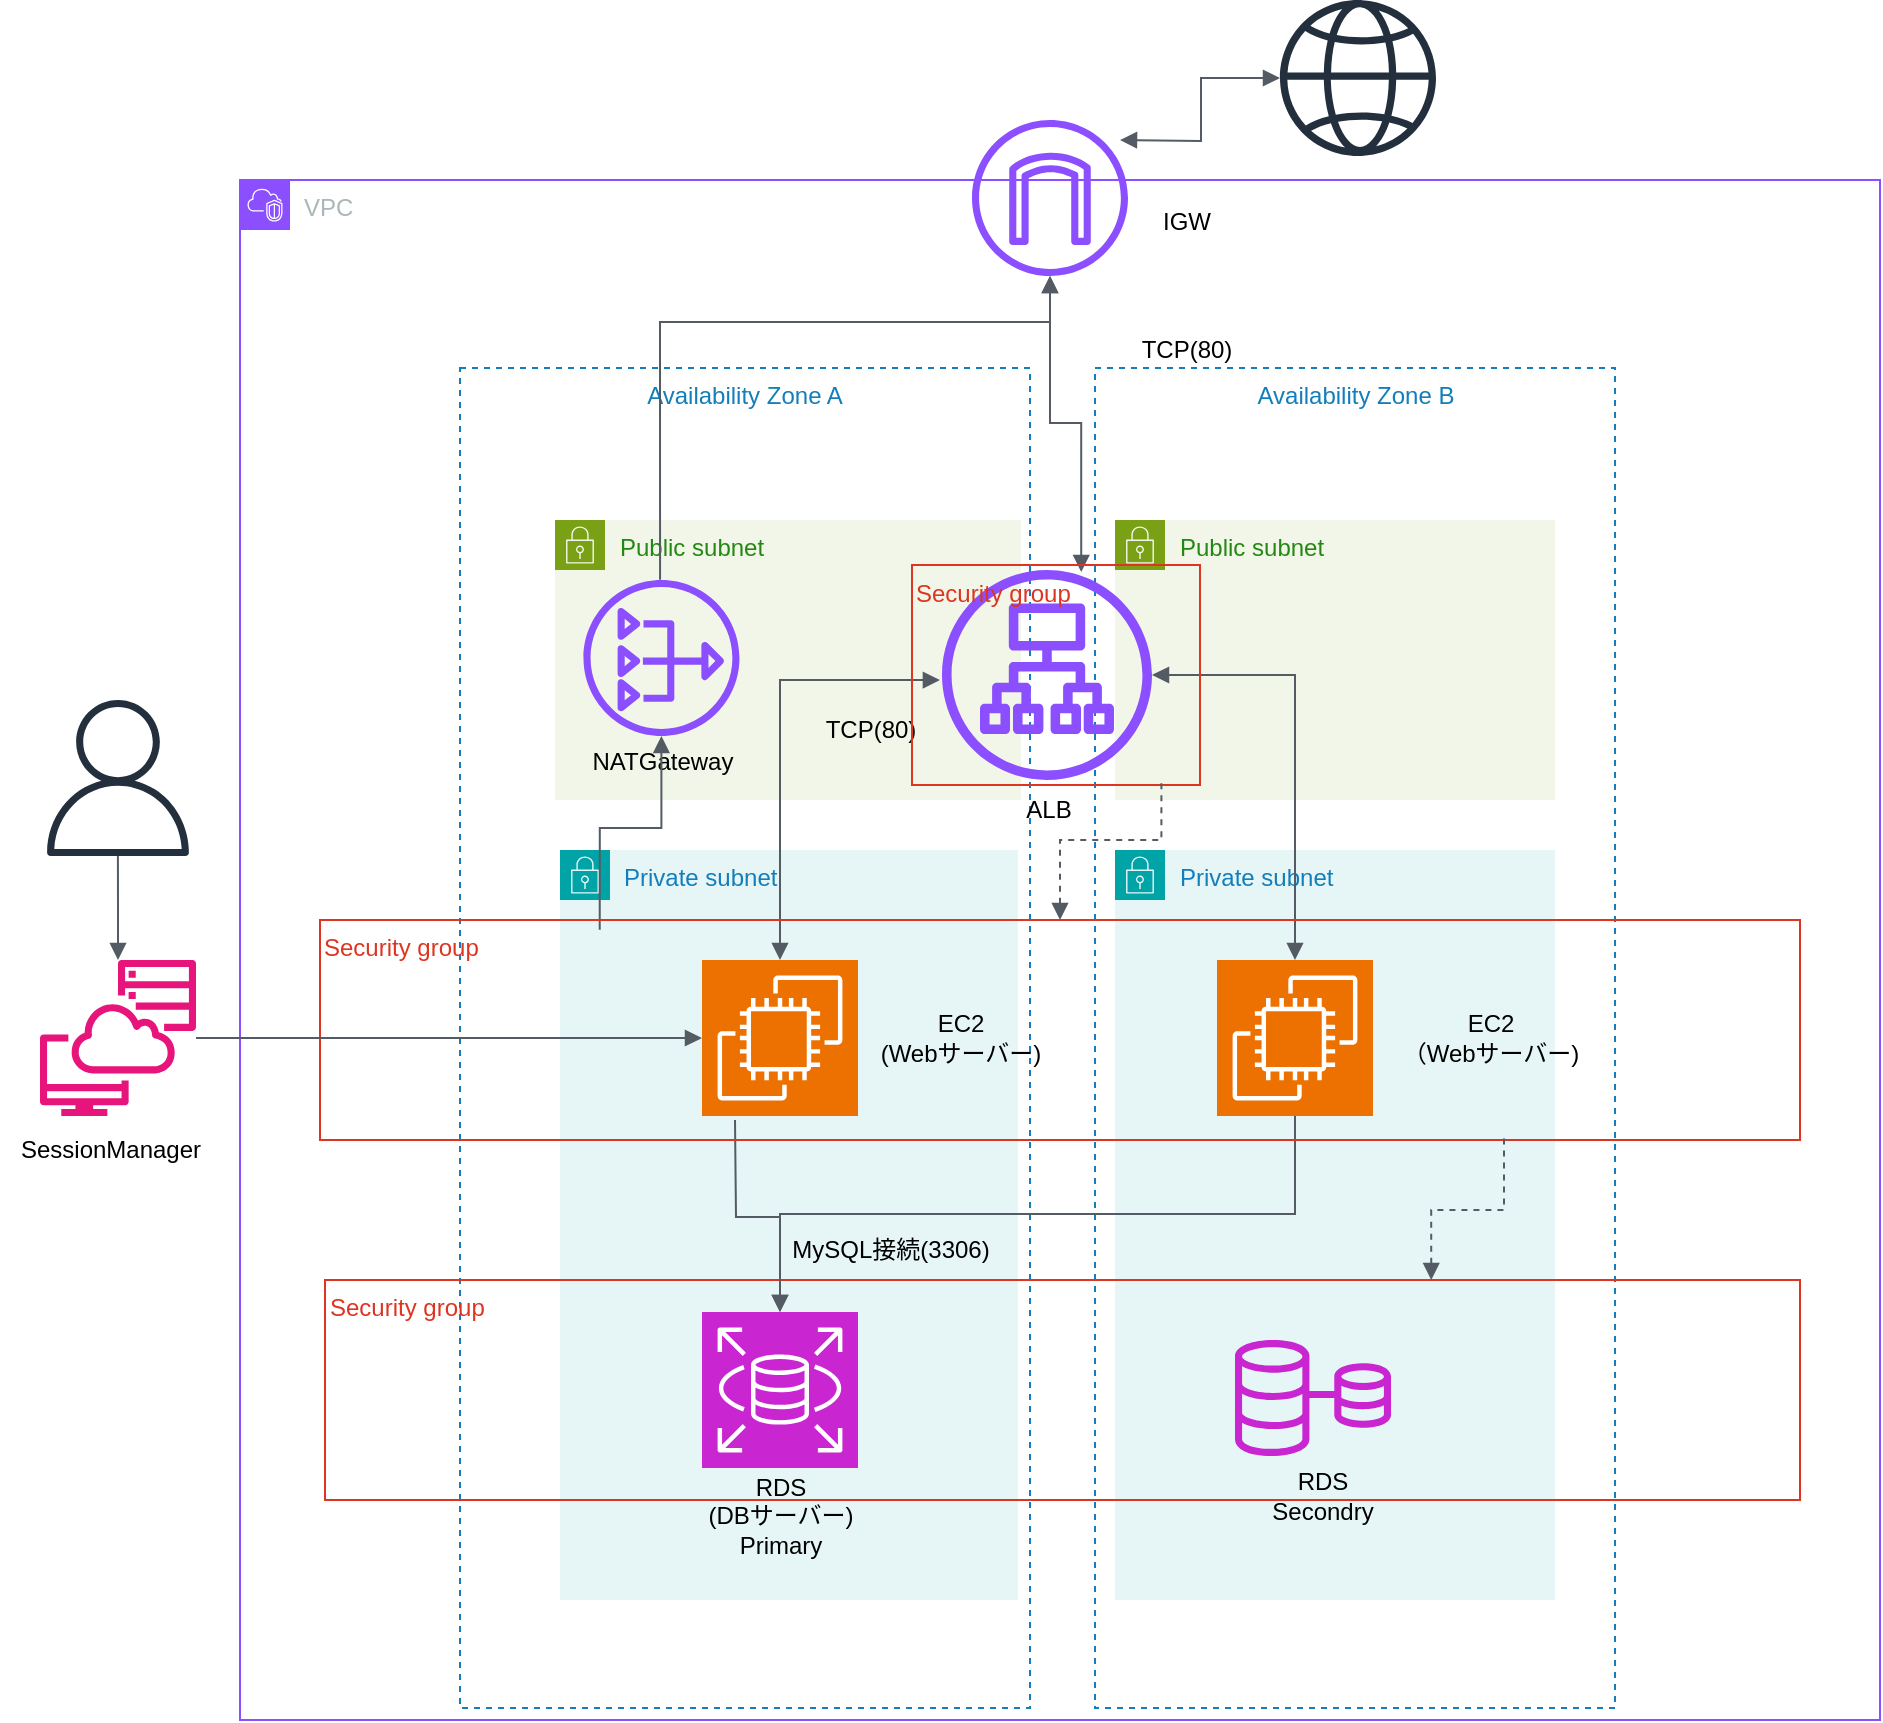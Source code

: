 <mxfile version="27.2.0">
  <diagram name="ページ1" id="FiQnVPQa6T2N7QRig4OJ">
    <mxGraphModel dx="778" dy="460" grid="1" gridSize="10" guides="1" tooltips="1" connect="1" arrows="1" fold="1" page="1" pageScale="1" pageWidth="827" pageHeight="1169" math="0" shadow="0">
      <root>
        <mxCell id="0" />
        <mxCell id="1" parent="0" />
        <mxCell id="2WYETrFZMewgr2t7RXNC-1" value="VPC" style="points=[[0,0],[0.25,0],[0.5,0],[0.75,0],[1,0],[1,0.25],[1,0.5],[1,0.75],[1,1],[0.75,1],[0.5,1],[0.25,1],[0,1],[0,0.75],[0,0.5],[0,0.25]];outlineConnect=0;gradientColor=none;html=1;whiteSpace=wrap;fontSize=12;fontStyle=0;container=1;pointerEvents=0;collapsible=0;recursiveResize=0;shape=mxgraph.aws4.group;grIcon=mxgraph.aws4.group_vpc2;strokeColor=#8C4FFF;fillColor=none;verticalAlign=top;align=left;spacingLeft=30;fontColor=#AAB7B8;dashed=0;" vertex="1" parent="1">
          <mxGeometry x="280" y="100" width="820" height="770" as="geometry" />
        </mxCell>
        <mxCell id="2WYETrFZMewgr2t7RXNC-6" value="Availability Zone B" style="fillColor=none;strokeColor=#147EBA;dashed=1;verticalAlign=top;fontStyle=0;fontColor=#147EBA;whiteSpace=wrap;html=1;" vertex="1" parent="2WYETrFZMewgr2t7RXNC-1">
          <mxGeometry x="427.5" y="94" width="260" height="670" as="geometry" />
        </mxCell>
        <mxCell id="2WYETrFZMewgr2t7RXNC-2" value="Private subnet" style="points=[[0,0],[0.25,0],[0.5,0],[0.75,0],[1,0],[1,0.25],[1,0.5],[1,0.75],[1,1],[0.75,1],[0.5,1],[0.25,1],[0,1],[0,0.75],[0,0.5],[0,0.25]];outlineConnect=0;gradientColor=none;html=1;whiteSpace=wrap;fontSize=12;fontStyle=0;container=1;pointerEvents=0;collapsible=0;recursiveResize=0;shape=mxgraph.aws4.group;grIcon=mxgraph.aws4.group_security_group;grStroke=0;strokeColor=#00A4A6;fillColor=#E6F6F7;verticalAlign=top;align=left;spacingLeft=30;fontColor=#147EBA;dashed=0;" vertex="1" parent="2WYETrFZMewgr2t7RXNC-1">
          <mxGeometry x="437.5" y="335" width="220" height="375" as="geometry" />
        </mxCell>
        <mxCell id="2WYETrFZMewgr2t7RXNC-4" value="" style="sketch=0;points=[[0,0,0],[0.25,0,0],[0.5,0,0],[0.75,0,0],[1,0,0],[0,1,0],[0.25,1,0],[0.5,1,0],[0.75,1,0],[1,1,0],[0,0.25,0],[0,0.5,0],[0,0.75,0],[1,0.25,0],[1,0.5,0],[1,0.75,0]];outlineConnect=0;fontColor=#232F3E;fillColor=#ED7100;strokeColor=#ffffff;dashed=0;verticalLabelPosition=bottom;verticalAlign=top;align=center;html=1;fontSize=12;fontStyle=0;aspect=fixed;shape=mxgraph.aws4.resourceIcon;resIcon=mxgraph.aws4.ec2;" vertex="1" parent="2WYETrFZMewgr2t7RXNC-2">
          <mxGeometry x="51" y="55" width="78" height="78" as="geometry" />
        </mxCell>
        <mxCell id="2WYETrFZMewgr2t7RXNC-7" value="IGW" style="text;html=1;align=center;verticalAlign=middle;resizable=0;points=[];autosize=1;strokeColor=none;fillColor=none;" vertex="1" parent="2WYETrFZMewgr2t7RXNC-1">
          <mxGeometry x="447.5" y="6" width="50" height="30" as="geometry" />
        </mxCell>
        <mxCell id="2WYETrFZMewgr2t7RXNC-8" value="Public subnet" style="points=[[0,0],[0.25,0],[0.5,0],[0.75,0],[1,0],[1,0.25],[1,0.5],[1,0.75],[1,1],[0.75,1],[0.5,1],[0.25,1],[0,1],[0,0.75],[0,0.5],[0,0.25]];outlineConnect=0;gradientColor=none;html=1;whiteSpace=wrap;fontSize=12;fontStyle=0;container=1;pointerEvents=0;collapsible=0;recursiveResize=0;shape=mxgraph.aws4.group;grIcon=mxgraph.aws4.group_security_group;grStroke=0;strokeColor=#7AA116;fillColor=#F2F6E8;verticalAlign=top;align=left;spacingLeft=30;fontColor=#248814;dashed=0;" vertex="1" parent="2WYETrFZMewgr2t7RXNC-1">
          <mxGeometry x="157.5" y="170" width="233" height="140" as="geometry" />
        </mxCell>
        <mxCell id="2WYETrFZMewgr2t7RXNC-9" value="Availability Zone A" style="fillColor=none;strokeColor=#147EBA;dashed=1;verticalAlign=top;fontStyle=0;fontColor=#147EBA;whiteSpace=wrap;html=1;" vertex="1" parent="2WYETrFZMewgr2t7RXNC-8">
          <mxGeometry x="-47.5" y="-76" width="285" height="670" as="geometry" />
        </mxCell>
        <mxCell id="2WYETrFZMewgr2t7RXNC-10" value="NATGateway" style="text;html=1;align=center;verticalAlign=middle;resizable=0;points=[];autosize=1;strokeColor=none;fillColor=none;" vertex="1" parent="2WYETrFZMewgr2t7RXNC-8">
          <mxGeometry x="8.24" y="105.85" width="90" height="30" as="geometry" />
        </mxCell>
        <mxCell id="2WYETrFZMewgr2t7RXNC-11" value="" style="sketch=0;outlineConnect=0;fontColor=#232F3E;gradientColor=none;fillColor=#8C4FFF;strokeColor=none;dashed=0;verticalLabelPosition=bottom;verticalAlign=top;align=center;html=1;fontSize=12;fontStyle=0;aspect=fixed;pointerEvents=1;shape=mxgraph.aws4.nat_gateway;" vertex="1" parent="2WYETrFZMewgr2t7RXNC-8">
          <mxGeometry x="14.24" y="30" width="78" height="78" as="geometry" />
        </mxCell>
        <mxCell id="2WYETrFZMewgr2t7RXNC-12" value="TCP(80)" style="text;html=1;align=center;verticalAlign=middle;resizable=0;points=[];autosize=1;strokeColor=none;fillColor=none;" vertex="1" parent="2WYETrFZMewgr2t7RXNC-8">
          <mxGeometry x="122.5" y="90" width="70" height="30" as="geometry" />
        </mxCell>
        <mxCell id="2WYETrFZMewgr2t7RXNC-13" value="Private subnet" style="points=[[0,0],[0.25,0],[0.5,0],[0.75,0],[1,0],[1,0.25],[1,0.5],[1,0.75],[1,1],[0.75,1],[0.5,1],[0.25,1],[0,1],[0,0.75],[0,0.5],[0,0.25]];outlineConnect=0;gradientColor=none;html=1;whiteSpace=wrap;fontSize=12;fontStyle=0;container=1;pointerEvents=0;collapsible=0;recursiveResize=0;shape=mxgraph.aws4.group;grIcon=mxgraph.aws4.group_security_group;grStroke=0;strokeColor=#00A4A6;fillColor=#E6F6F7;verticalAlign=top;align=left;spacingLeft=30;fontColor=#147EBA;dashed=0;" vertex="1" parent="2WYETrFZMewgr2t7RXNC-1">
          <mxGeometry x="160" y="335" width="229" height="375" as="geometry" />
        </mxCell>
        <mxCell id="2WYETrFZMewgr2t7RXNC-18" value="Security group" style="fillColor=none;strokeColor=#DD3522;verticalAlign=top;fontStyle=0;fontColor=#DD3522;whiteSpace=wrap;html=1;align=left;" vertex="1" parent="2WYETrFZMewgr2t7RXNC-13">
          <mxGeometry x="-117.5" y="215" width="737.5" height="110" as="geometry" />
        </mxCell>
        <mxCell id="2WYETrFZMewgr2t7RXNC-14" value="" style="sketch=0;points=[[0,0,0],[0.25,0,0],[0.5,0,0],[0.75,0,0],[1,0,0],[0,1,0],[0.25,1,0],[0.5,1,0],[0.75,1,0],[1,1,0],[0,0.25,0],[0,0.5,0],[0,0.75,0],[1,0.25,0],[1,0.5,0],[1,0.75,0]];outlineConnect=0;fontColor=#232F3E;fillColor=#ED7100;strokeColor=#ffffff;dashed=0;verticalLabelPosition=bottom;verticalAlign=top;align=center;html=1;fontSize=12;fontStyle=0;aspect=fixed;shape=mxgraph.aws4.resourceIcon;resIcon=mxgraph.aws4.ec2;" vertex="1" parent="2WYETrFZMewgr2t7RXNC-13">
          <mxGeometry x="71" y="55" width="78" height="78" as="geometry" />
        </mxCell>
        <mxCell id="2WYETrFZMewgr2t7RXNC-15" value="" style="sketch=0;points=[[0,0,0],[0.25,0,0],[0.5,0,0],[0.75,0,0],[1,0,0],[0,1,0],[0.25,1,0],[0.5,1,0],[0.75,1,0],[1,1,0],[0,0.25,0],[0,0.5,0],[0,0.75,0],[1,0.25,0],[1,0.5,0],[1,0.75,0]];outlineConnect=0;fontColor=#232F3E;fillColor=#C925D1;strokeColor=#ffffff;dashed=0;verticalLabelPosition=bottom;verticalAlign=top;align=center;html=1;fontSize=12;fontStyle=0;aspect=fixed;shape=mxgraph.aws4.resourceIcon;resIcon=mxgraph.aws4.rds;" vertex="1" parent="2WYETrFZMewgr2t7RXNC-13">
          <mxGeometry x="71" y="231" width="78" height="78" as="geometry" />
        </mxCell>
        <mxCell id="2WYETrFZMewgr2t7RXNC-16" value="RDS&lt;div&gt;(DBサーバー)&lt;/div&gt;&lt;div&gt;Primary&lt;/div&gt;" style="text;html=1;align=center;verticalAlign=middle;resizable=0;points=[];autosize=1;strokeColor=none;fillColor=none;" vertex="1" parent="2WYETrFZMewgr2t7RXNC-13">
          <mxGeometry x="60" y="303" width="100" height="60" as="geometry" />
        </mxCell>
        <mxCell id="2WYETrFZMewgr2t7RXNC-17" value="MySQL接続(3306)" style="text;html=1;align=center;verticalAlign=middle;resizable=0;points=[];autosize=1;strokeColor=none;fillColor=none;" vertex="1" parent="2WYETrFZMewgr2t7RXNC-13">
          <mxGeometry x="105" y="185" width="120" height="30" as="geometry" />
        </mxCell>
        <mxCell id="2WYETrFZMewgr2t7RXNC-19" value="Public subnet" style="points=[[0,0],[0.25,0],[0.5,0],[0.75,0],[1,0],[1,0.25],[1,0.5],[1,0.75],[1,1],[0.75,1],[0.5,1],[0.25,1],[0,1],[0,0.75],[0,0.5],[0,0.25]];outlineConnect=0;gradientColor=none;html=1;whiteSpace=wrap;fontSize=12;fontStyle=0;container=1;pointerEvents=0;collapsible=0;recursiveResize=0;shape=mxgraph.aws4.group;grIcon=mxgraph.aws4.group_security_group;grStroke=0;strokeColor=#7AA116;fillColor=#F2F6E8;verticalAlign=top;align=left;spacingLeft=30;fontColor=#248814;dashed=0;" vertex="1" parent="2WYETrFZMewgr2t7RXNC-1">
          <mxGeometry x="437.5" y="170" width="220" height="140" as="geometry" />
        </mxCell>
        <mxCell id="2WYETrFZMewgr2t7RXNC-20" value="" style="sketch=0;outlineConnect=0;fontColor=#232F3E;gradientColor=none;fillColor=#8C4FFF;strokeColor=none;dashed=0;verticalLabelPosition=bottom;verticalAlign=top;align=center;html=1;fontSize=12;fontStyle=0;aspect=fixed;pointerEvents=1;shape=mxgraph.aws4.application_load_balancer;" vertex="1" parent="2WYETrFZMewgr2t7RXNC-1">
          <mxGeometry x="351" y="195" width="105" height="105" as="geometry" />
        </mxCell>
        <mxCell id="2WYETrFZMewgr2t7RXNC-21" value="" style="edgeStyle=orthogonalEdgeStyle;html=1;endArrow=none;elbow=vertical;startArrow=block;startFill=1;strokeColor=#545B64;rounded=0;entryX=0.5;entryY=1;entryDx=0;entryDy=0;entryPerimeter=0;exitX=0.5;exitY=0;exitDx=0;exitDy=0;exitPerimeter=0;" edge="1" parent="2WYETrFZMewgr2t7RXNC-1" source="2WYETrFZMewgr2t7RXNC-15" target="2WYETrFZMewgr2t7RXNC-4">
          <mxGeometry width="100" relative="1" as="geometry">
            <mxPoint x="247.5" y="500" as="sourcePoint" />
            <mxPoint x="687.5" y="420" as="targetPoint" />
          </mxGeometry>
        </mxCell>
        <mxCell id="2WYETrFZMewgr2t7RXNC-22" value="ALB" style="text;html=1;align=center;verticalAlign=middle;resizable=0;points=[];autosize=1;strokeColor=none;fillColor=none;" vertex="1" parent="2WYETrFZMewgr2t7RXNC-1">
          <mxGeometry x="379" y="300" width="50" height="30" as="geometry" />
        </mxCell>
        <mxCell id="2WYETrFZMewgr2t7RXNC-23" value="EC2&lt;div&gt;（Webサーバー)&lt;/div&gt;" style="text;html=1;align=center;verticalAlign=middle;resizable=0;points=[];autosize=1;strokeColor=none;fillColor=none;" vertex="1" parent="2WYETrFZMewgr2t7RXNC-1">
          <mxGeometry x="570" y="409" width="110" height="40" as="geometry" />
        </mxCell>
        <mxCell id="2WYETrFZMewgr2t7RXNC-24" value="" style="edgeStyle=orthogonalEdgeStyle;html=1;endArrow=none;elbow=vertical;startArrow=block;startFill=1;strokeColor=#545B64;rounded=0;exitX=0.5;exitY=0;exitDx=0;exitDy=0;exitPerimeter=0;" edge="1" parent="2WYETrFZMewgr2t7RXNC-1" source="2WYETrFZMewgr2t7RXNC-15">
          <mxGeometry width="100" relative="1" as="geometry">
            <mxPoint x="587.5" y="420" as="sourcePoint" />
            <mxPoint x="247.5" y="470" as="targetPoint" />
          </mxGeometry>
        </mxCell>
        <mxCell id="2WYETrFZMewgr2t7RXNC-25" value="" style="edgeStyle=orthogonalEdgeStyle;html=1;endArrow=block;elbow=vertical;startArrow=none;endFill=1;strokeColor=#545B64;rounded=0;exitX=0.189;exitY=0.044;exitDx=0;exitDy=0;exitPerimeter=0;" edge="1" parent="2WYETrFZMewgr2t7RXNC-1" source="2WYETrFZMewgr2t7RXNC-33" target="2WYETrFZMewgr2t7RXNC-11">
          <mxGeometry width="100" relative="1" as="geometry">
            <mxPoint x="220" y="330" as="sourcePoint" />
            <mxPoint x="390" y="360" as="targetPoint" />
          </mxGeometry>
        </mxCell>
        <mxCell id="2WYETrFZMewgr2t7RXNC-26" value="" style="edgeStyle=orthogonalEdgeStyle;html=1;endArrow=block;elbow=vertical;startArrow=block;startFill=1;endFill=1;strokeColor=#545B64;rounded=0;entryX=-0.01;entryY=0.524;entryDx=0;entryDy=0;entryPerimeter=0;exitX=0.5;exitY=0;exitDx=0;exitDy=0;exitPerimeter=0;" edge="1" parent="2WYETrFZMewgr2t7RXNC-1" source="2WYETrFZMewgr2t7RXNC-14" target="2WYETrFZMewgr2t7RXNC-20">
          <mxGeometry width="100" relative="1" as="geometry">
            <mxPoint x="290" y="330" as="sourcePoint" />
            <mxPoint x="390" y="330" as="targetPoint" />
          </mxGeometry>
        </mxCell>
        <mxCell id="2WYETrFZMewgr2t7RXNC-27" value="" style="edgeStyle=orthogonalEdgeStyle;html=1;endArrow=block;elbow=vertical;startArrow=block;startFill=1;endFill=1;strokeColor=#545B64;rounded=0;entryX=0.5;entryY=0;entryDx=0;entryDy=0;entryPerimeter=0;" edge="1" parent="2WYETrFZMewgr2t7RXNC-1" source="2WYETrFZMewgr2t7RXNC-20" target="2WYETrFZMewgr2t7RXNC-4">
          <mxGeometry width="100" relative="1" as="geometry">
            <mxPoint x="290" y="330" as="sourcePoint" />
            <mxPoint x="390" y="330" as="targetPoint" />
          </mxGeometry>
        </mxCell>
        <mxCell id="2WYETrFZMewgr2t7RXNC-28" value="TCP(80)" style="text;html=1;align=center;verticalAlign=middle;resizable=0;points=[];autosize=1;strokeColor=none;fillColor=none;" vertex="1" parent="2WYETrFZMewgr2t7RXNC-1">
          <mxGeometry x="437.5" y="70" width="70" height="30" as="geometry" />
        </mxCell>
        <mxCell id="2WYETrFZMewgr2t7RXNC-29" value="" style="sketch=0;outlineConnect=0;fontColor=#232F3E;gradientColor=none;fillColor=#8C4FFF;strokeColor=none;dashed=0;verticalLabelPosition=bottom;verticalAlign=top;align=center;html=1;fontSize=12;fontStyle=0;aspect=fixed;pointerEvents=1;shape=mxgraph.aws4.internet_gateway;" vertex="1" parent="2WYETrFZMewgr2t7RXNC-1">
          <mxGeometry x="366" y="-30" width="78" height="78" as="geometry" />
        </mxCell>
        <mxCell id="2WYETrFZMewgr2t7RXNC-30" value="" style="edgeStyle=orthogonalEdgeStyle;html=1;endArrow=block;elbow=vertical;startArrow=none;endFill=1;strokeColor=#545B64;rounded=0;exitX=0.351;exitY=0.158;exitDx=0;exitDy=0;exitPerimeter=0;" edge="1" parent="2WYETrFZMewgr2t7RXNC-1" source="2WYETrFZMewgr2t7RXNC-9" target="2WYETrFZMewgr2t7RXNC-29">
          <mxGeometry width="100" relative="1" as="geometry">
            <mxPoint x="290" y="270" as="sourcePoint" />
            <mxPoint x="210" y="80" as="targetPoint" />
            <Array as="points" />
          </mxGeometry>
        </mxCell>
        <mxCell id="2WYETrFZMewgr2t7RXNC-31" value="" style="edgeStyle=orthogonalEdgeStyle;html=1;endArrow=block;elbow=vertical;startArrow=block;startFill=1;endFill=1;strokeColor=#545B64;rounded=0;entryX=0.663;entryY=0.01;entryDx=0;entryDy=0;entryPerimeter=0;" edge="1" parent="2WYETrFZMewgr2t7RXNC-1" source="2WYETrFZMewgr2t7RXNC-29" target="2WYETrFZMewgr2t7RXNC-20">
          <mxGeometry width="100" relative="1" as="geometry">
            <mxPoint x="400" y="70" as="sourcePoint" />
            <mxPoint x="460" y="170" as="targetPoint" />
          </mxGeometry>
        </mxCell>
        <mxCell id="2WYETrFZMewgr2t7RXNC-32" value="EC2&lt;div&gt;(Webサーバー)&lt;/div&gt;" style="text;html=1;align=center;verticalAlign=middle;resizable=0;points=[];autosize=1;strokeColor=none;fillColor=none;" vertex="1" parent="2WYETrFZMewgr2t7RXNC-1">
          <mxGeometry x="310" y="409" width="100" height="40" as="geometry" />
        </mxCell>
        <mxCell id="2WYETrFZMewgr2t7RXNC-33" value="Security group" style="fillColor=none;strokeColor=#DD3522;verticalAlign=top;fontStyle=0;fontColor=#DD3522;whiteSpace=wrap;html=1;align=left;" vertex="1" parent="2WYETrFZMewgr2t7RXNC-1">
          <mxGeometry x="40" y="370" width="740" height="110" as="geometry" />
        </mxCell>
        <mxCell id="2WYETrFZMewgr2t7RXNC-34" value="Security group" style="fillColor=none;strokeColor=#DD3522;verticalAlign=top;fontStyle=0;fontColor=#DD3522;whiteSpace=wrap;html=1;align=left;" vertex="1" parent="2WYETrFZMewgr2t7RXNC-1">
          <mxGeometry x="336" y="192.5" width="144" height="110" as="geometry" />
        </mxCell>
        <mxCell id="2WYETrFZMewgr2t7RXNC-35" value="" style="edgeStyle=orthogonalEdgeStyle;html=1;endArrow=none;elbow=vertical;startArrow=block;startFill=1;strokeColor=#545B64;rounded=0;entryX=0.866;entryY=0.989;entryDx=0;entryDy=0;entryPerimeter=0;shape=filledEdge;dashed=1;" edge="1" parent="2WYETrFZMewgr2t7RXNC-1" source="2WYETrFZMewgr2t7RXNC-33" target="2WYETrFZMewgr2t7RXNC-34">
          <mxGeometry width="100" relative="1" as="geometry">
            <mxPoint x="350" y="360" as="sourcePoint" />
            <mxPoint x="450" y="360" as="targetPoint" />
            <Array as="points">
              <mxPoint x="410" y="330" />
              <mxPoint x="461" y="330" />
            </Array>
          </mxGeometry>
        </mxCell>
        <mxCell id="2WYETrFZMewgr2t7RXNC-36" value="" style="edgeStyle=orthogonalEdgeStyle;html=1;endArrow=none;elbow=vertical;startArrow=block;startFill=1;strokeColor=#545B64;rounded=0;exitX=0.75;exitY=0;exitDx=0;exitDy=0;entryX=0.8;entryY=0.976;entryDx=0;entryDy=0;entryPerimeter=0;dashed=1;" edge="1" parent="2WYETrFZMewgr2t7RXNC-1" source="2WYETrFZMewgr2t7RXNC-18" target="2WYETrFZMewgr2t7RXNC-33">
          <mxGeometry width="100" relative="1" as="geometry">
            <mxPoint x="350" y="460" as="sourcePoint" />
            <mxPoint x="450" y="460" as="targetPoint" />
          </mxGeometry>
        </mxCell>
        <mxCell id="2WYETrFZMewgr2t7RXNC-3" value="" style="sketch=0;outlineConnect=0;fontColor=#232F3E;gradientColor=none;fillColor=#C925D1;strokeColor=none;dashed=0;verticalLabelPosition=bottom;verticalAlign=top;align=center;html=1;fontSize=12;fontStyle=0;aspect=fixed;pointerEvents=1;shape=mxgraph.aws4.rds_multi_az;" vertex="1" parent="2WYETrFZMewgr2t7RXNC-1">
          <mxGeometry x="497.5" y="580" width="78" height="58" as="geometry" />
        </mxCell>
        <mxCell id="2WYETrFZMewgr2t7RXNC-5" value="RDS&lt;div&gt;Secondry&lt;/div&gt;" style="text;html=1;align=center;verticalAlign=middle;resizable=0;points=[];autosize=1;strokeColor=none;fillColor=none;" vertex="1" parent="2WYETrFZMewgr2t7RXNC-1">
          <mxGeometry x="505.5" y="638" width="70" height="40" as="geometry" />
        </mxCell>
        <mxCell id="2WYETrFZMewgr2t7RXNC-37" value="" style="sketch=0;outlineConnect=0;fontColor=#232F3E;gradientColor=none;fillColor=#E7157B;strokeColor=none;dashed=0;verticalLabelPosition=bottom;verticalAlign=top;align=center;html=1;fontSize=12;fontStyle=0;aspect=fixed;pointerEvents=1;shape=mxgraph.aws4.systems_manager_session_manager;" vertex="1" parent="1">
          <mxGeometry x="180" y="490" width="78" height="78" as="geometry" />
        </mxCell>
        <mxCell id="2WYETrFZMewgr2t7RXNC-38" value="" style="sketch=0;outlineConnect=0;fontColor=#232F3E;gradientColor=none;fillColor=#232F3D;strokeColor=none;dashed=0;verticalLabelPosition=bottom;verticalAlign=top;align=center;html=1;fontSize=12;fontStyle=0;aspect=fixed;pointerEvents=1;shape=mxgraph.aws4.user;" vertex="1" parent="1">
          <mxGeometry x="180" y="360" width="78" height="78" as="geometry" />
        </mxCell>
        <mxCell id="2WYETrFZMewgr2t7RXNC-39" value="" style="edgeStyle=orthogonalEdgeStyle;html=1;endArrow=none;elbow=vertical;startArrow=block;startFill=1;strokeColor=#545B64;rounded=0;" edge="1" parent="1" source="2WYETrFZMewgr2t7RXNC-37" target="2WYETrFZMewgr2t7RXNC-38">
          <mxGeometry width="100" relative="1" as="geometry">
            <mxPoint x="460" y="580" as="sourcePoint" />
            <mxPoint x="560" y="580" as="targetPoint" />
          </mxGeometry>
        </mxCell>
        <mxCell id="2WYETrFZMewgr2t7RXNC-40" value="" style="edgeStyle=orthogonalEdgeStyle;html=1;endArrow=none;elbow=vertical;startArrow=block;startFill=1;strokeColor=#545B64;rounded=0;" edge="1" parent="1" source="2WYETrFZMewgr2t7RXNC-14" target="2WYETrFZMewgr2t7RXNC-37">
          <mxGeometry width="100" relative="1" as="geometry">
            <mxPoint x="460" y="520" as="sourcePoint" />
            <mxPoint x="560" y="520" as="targetPoint" />
          </mxGeometry>
        </mxCell>
        <mxCell id="2WYETrFZMewgr2t7RXNC-41" value="SessionManager" style="text;html=1;align=center;verticalAlign=middle;resizable=0;points=[];autosize=1;strokeColor=none;fillColor=none;" vertex="1" parent="1">
          <mxGeometry x="160" y="570" width="110" height="30" as="geometry" />
        </mxCell>
        <mxCell id="2WYETrFZMewgr2t7RXNC-42" value="" style="sketch=0;outlineConnect=0;fontColor=#232F3E;gradientColor=none;fillColor=#232F3D;strokeColor=none;dashed=0;verticalLabelPosition=bottom;verticalAlign=top;align=center;html=1;fontSize=12;fontStyle=0;aspect=fixed;pointerEvents=1;shape=mxgraph.aws4.globe;" vertex="1" parent="1">
          <mxGeometry x="800" y="10" width="78" height="78" as="geometry" />
        </mxCell>
        <mxCell id="2WYETrFZMewgr2t7RXNC-44" value="" style="edgeStyle=orthogonalEdgeStyle;html=1;endArrow=block;elbow=vertical;startArrow=block;startFill=1;endFill=1;strokeColor=#545B64;rounded=0;" edge="1" parent="1" source="2WYETrFZMewgr2t7RXNC-42">
          <mxGeometry width="100" relative="1" as="geometry">
            <mxPoint x="620" y="80" as="sourcePoint" />
            <mxPoint x="720" y="80" as="targetPoint" />
          </mxGeometry>
        </mxCell>
      </root>
    </mxGraphModel>
  </diagram>
</mxfile>
